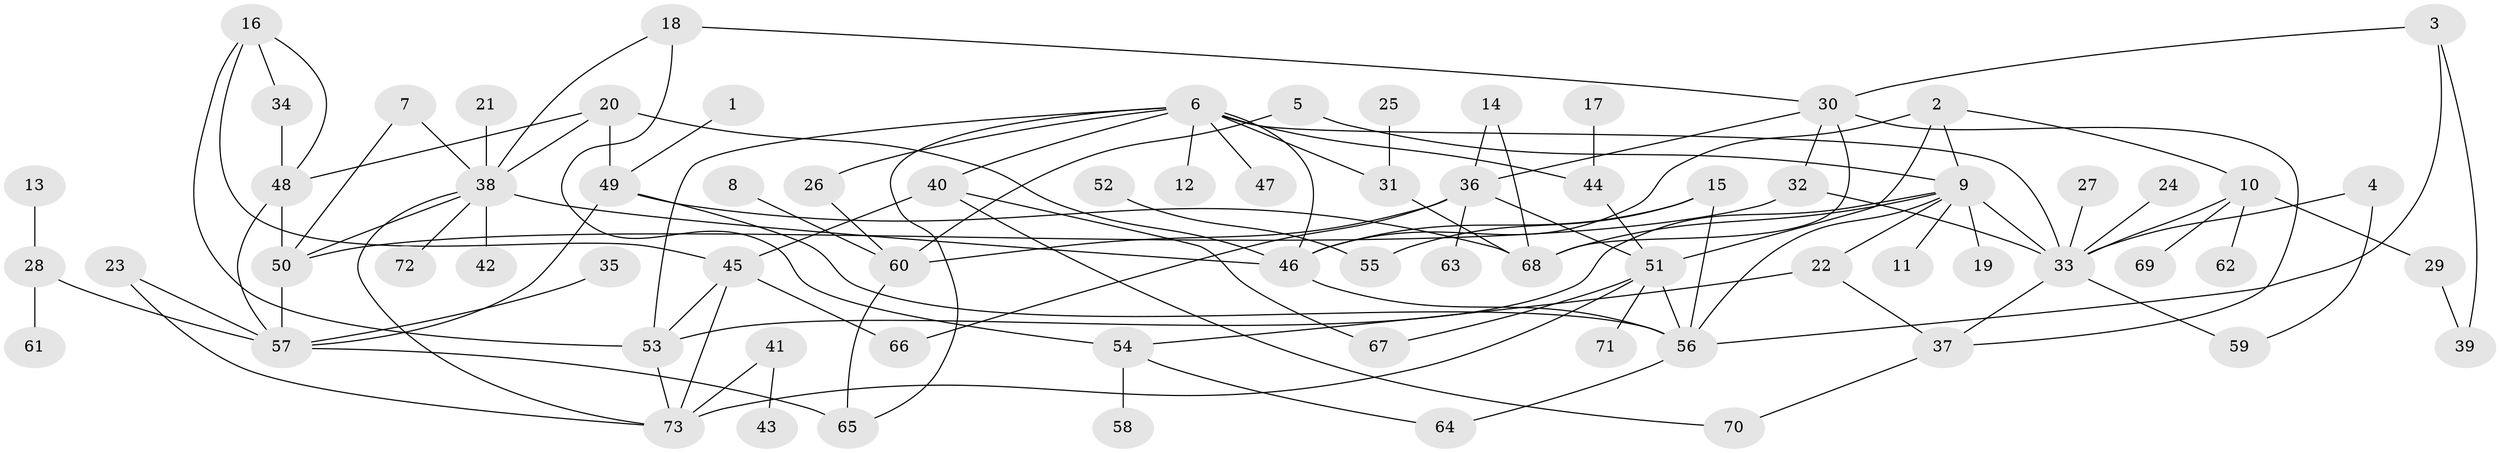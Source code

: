 // original degree distribution, {3: 0.18620689655172415, 8: 0.013793103448275862, 6: 0.034482758620689655, 4: 0.05517241379310345, 5: 0.0896551724137931, 1: 0.2620689655172414, 7: 0.006896551724137931, 2: 0.3448275862068966, 9: 0.006896551724137931}
// Generated by graph-tools (version 1.1) at 2025/49/03/09/25 03:49:15]
// undirected, 73 vertices, 114 edges
graph export_dot {
graph [start="1"]
  node [color=gray90,style=filled];
  1;
  2;
  3;
  4;
  5;
  6;
  7;
  8;
  9;
  10;
  11;
  12;
  13;
  14;
  15;
  16;
  17;
  18;
  19;
  20;
  21;
  22;
  23;
  24;
  25;
  26;
  27;
  28;
  29;
  30;
  31;
  32;
  33;
  34;
  35;
  36;
  37;
  38;
  39;
  40;
  41;
  42;
  43;
  44;
  45;
  46;
  47;
  48;
  49;
  50;
  51;
  52;
  53;
  54;
  55;
  56;
  57;
  58;
  59;
  60;
  61;
  62;
  63;
  64;
  65;
  66;
  67;
  68;
  69;
  70;
  71;
  72;
  73;
  1 -- 49 [weight=1.0];
  2 -- 9 [weight=1.0];
  2 -- 10 [weight=1.0];
  2 -- 46 [weight=1.0];
  2 -- 51 [weight=1.0];
  3 -- 30 [weight=1.0];
  3 -- 39 [weight=1.0];
  3 -- 56 [weight=1.0];
  4 -- 33 [weight=1.0];
  4 -- 59 [weight=1.0];
  5 -- 9 [weight=1.0];
  5 -- 60 [weight=1.0];
  6 -- 12 [weight=1.0];
  6 -- 26 [weight=1.0];
  6 -- 31 [weight=1.0];
  6 -- 33 [weight=1.0];
  6 -- 40 [weight=1.0];
  6 -- 44 [weight=1.0];
  6 -- 46 [weight=1.0];
  6 -- 47 [weight=1.0];
  6 -- 53 [weight=1.0];
  6 -- 65 [weight=1.0];
  7 -- 38 [weight=1.0];
  7 -- 50 [weight=1.0];
  8 -- 60 [weight=1.0];
  9 -- 11 [weight=1.0];
  9 -- 19 [weight=1.0];
  9 -- 22 [weight=1.0];
  9 -- 33 [weight=1.0];
  9 -- 53 [weight=1.0];
  9 -- 56 [weight=1.0];
  9 -- 68 [weight=1.0];
  10 -- 29 [weight=1.0];
  10 -- 33 [weight=1.0];
  10 -- 62 [weight=1.0];
  10 -- 69 [weight=1.0];
  13 -- 28 [weight=1.0];
  14 -- 36 [weight=1.0];
  14 -- 68 [weight=1.0];
  15 -- 46 [weight=1.0];
  15 -- 55 [weight=1.0];
  15 -- 56 [weight=1.0];
  16 -- 34 [weight=1.0];
  16 -- 45 [weight=1.0];
  16 -- 48 [weight=1.0];
  16 -- 53 [weight=1.0];
  17 -- 44 [weight=1.0];
  18 -- 30 [weight=1.0];
  18 -- 38 [weight=1.0];
  18 -- 54 [weight=1.0];
  20 -- 38 [weight=1.0];
  20 -- 46 [weight=1.0];
  20 -- 48 [weight=1.0];
  20 -- 49 [weight=1.0];
  21 -- 38 [weight=1.0];
  22 -- 37 [weight=1.0];
  22 -- 54 [weight=1.0];
  23 -- 57 [weight=1.0];
  23 -- 73 [weight=1.0];
  24 -- 33 [weight=1.0];
  25 -- 31 [weight=1.0];
  26 -- 60 [weight=1.0];
  27 -- 33 [weight=1.0];
  28 -- 57 [weight=1.0];
  28 -- 61 [weight=1.0];
  29 -- 39 [weight=1.0];
  30 -- 32 [weight=1.0];
  30 -- 36 [weight=1.0];
  30 -- 37 [weight=1.0];
  30 -- 68 [weight=1.0];
  31 -- 68 [weight=1.0];
  32 -- 33 [weight=1.0];
  32 -- 50 [weight=1.0];
  33 -- 37 [weight=1.0];
  33 -- 59 [weight=1.0];
  34 -- 48 [weight=1.0];
  35 -- 57 [weight=1.0];
  36 -- 51 [weight=1.0];
  36 -- 60 [weight=1.0];
  36 -- 63 [weight=1.0];
  36 -- 66 [weight=1.0];
  37 -- 70 [weight=1.0];
  38 -- 42 [weight=1.0];
  38 -- 46 [weight=2.0];
  38 -- 50 [weight=1.0];
  38 -- 72 [weight=1.0];
  38 -- 73 [weight=1.0];
  40 -- 45 [weight=1.0];
  40 -- 67 [weight=1.0];
  40 -- 70 [weight=1.0];
  41 -- 43 [weight=1.0];
  41 -- 73 [weight=1.0];
  44 -- 51 [weight=1.0];
  45 -- 53 [weight=1.0];
  45 -- 66 [weight=1.0];
  45 -- 73 [weight=1.0];
  46 -- 56 [weight=1.0];
  48 -- 50 [weight=1.0];
  48 -- 57 [weight=1.0];
  49 -- 56 [weight=1.0];
  49 -- 57 [weight=1.0];
  49 -- 68 [weight=1.0];
  50 -- 57 [weight=1.0];
  51 -- 56 [weight=1.0];
  51 -- 67 [weight=1.0];
  51 -- 71 [weight=1.0];
  51 -- 73 [weight=1.0];
  52 -- 55 [weight=1.0];
  53 -- 73 [weight=1.0];
  54 -- 58 [weight=1.0];
  54 -- 64 [weight=1.0];
  56 -- 64 [weight=1.0];
  57 -- 65 [weight=1.0];
  60 -- 65 [weight=1.0];
}
